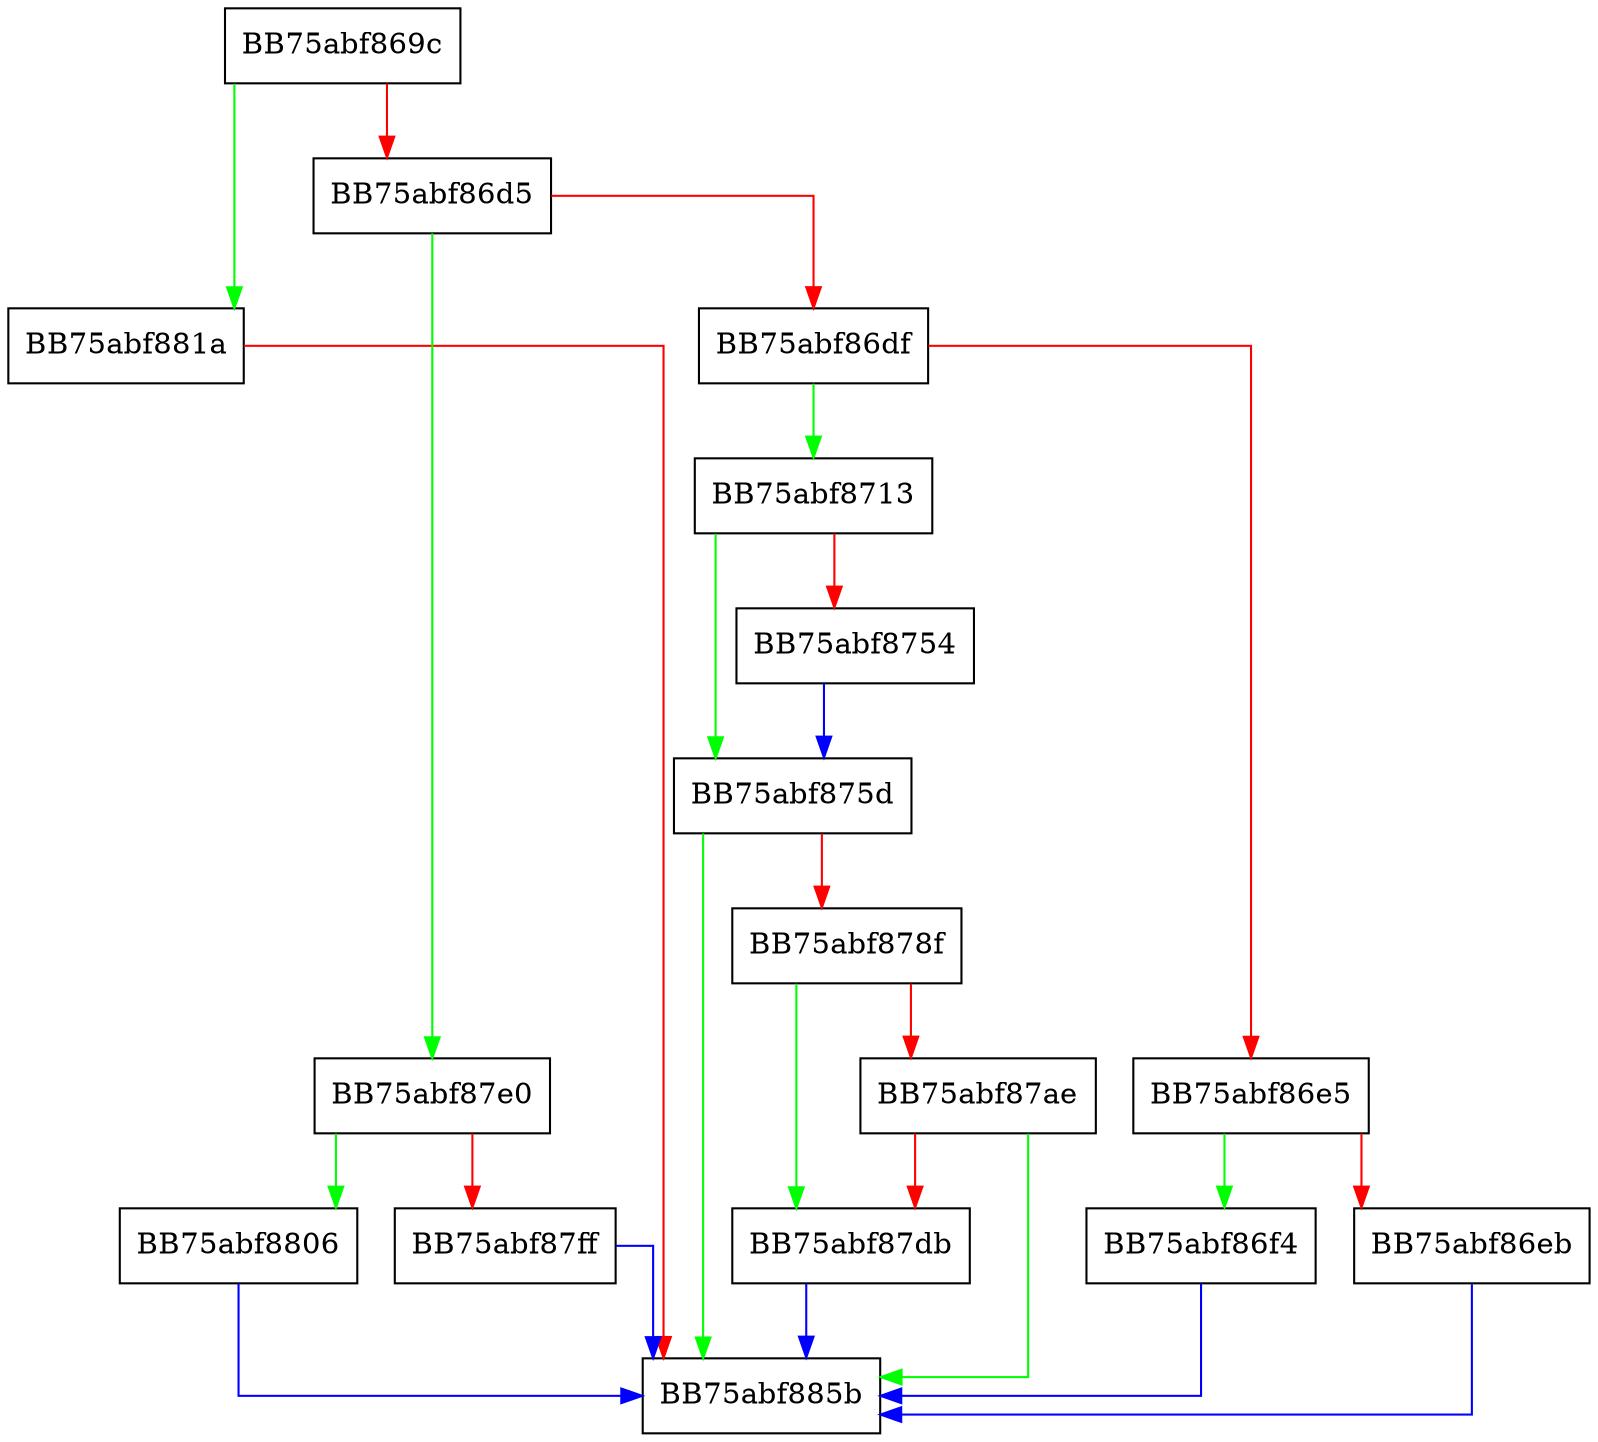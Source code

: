 digraph ZSTD_buildCTable {
  node [shape="box"];
  graph [splines=ortho];
  BB75abf869c -> BB75abf881a [color="green"];
  BB75abf869c -> BB75abf86d5 [color="red"];
  BB75abf86d5 -> BB75abf87e0 [color="green"];
  BB75abf86d5 -> BB75abf86df [color="red"];
  BB75abf86df -> BB75abf8713 [color="green"];
  BB75abf86df -> BB75abf86e5 [color="red"];
  BB75abf86e5 -> BB75abf86f4 [color="green"];
  BB75abf86e5 -> BB75abf86eb [color="red"];
  BB75abf86eb -> BB75abf885b [color="blue"];
  BB75abf86f4 -> BB75abf885b [color="blue"];
  BB75abf8713 -> BB75abf875d [color="green"];
  BB75abf8713 -> BB75abf8754 [color="red"];
  BB75abf8754 -> BB75abf875d [color="blue"];
  BB75abf875d -> BB75abf885b [color="green"];
  BB75abf875d -> BB75abf878f [color="red"];
  BB75abf878f -> BB75abf87db [color="green"];
  BB75abf878f -> BB75abf87ae [color="red"];
  BB75abf87ae -> BB75abf885b [color="green"];
  BB75abf87ae -> BB75abf87db [color="red"];
  BB75abf87db -> BB75abf885b [color="blue"];
  BB75abf87e0 -> BB75abf8806 [color="green"];
  BB75abf87e0 -> BB75abf87ff [color="red"];
  BB75abf87ff -> BB75abf885b [color="blue"];
  BB75abf8806 -> BB75abf885b [color="blue"];
  BB75abf881a -> BB75abf885b [color="red"];
}
